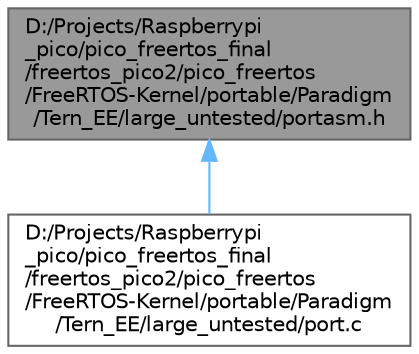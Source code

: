 digraph "D:/Projects/Raspberrypi_pico/pico_freertos_final/freertos_pico2/pico_freertos/FreeRTOS-Kernel/portable/Paradigm/Tern_EE/large_untested/portasm.h"
{
 // LATEX_PDF_SIZE
  bgcolor="transparent";
  edge [fontname=Helvetica,fontsize=10,labelfontname=Helvetica,labelfontsize=10];
  node [fontname=Helvetica,fontsize=10,shape=box,height=0.2,width=0.4];
  Node1 [id="Node000001",label="D:/Projects/Raspberrypi\l_pico/pico_freertos_final\l/freertos_pico2/pico_freertos\l/FreeRTOS-Kernel/portable/Paradigm\l/Tern_EE/large_untested/portasm.h",height=0.2,width=0.4,color="gray40", fillcolor="grey60", style="filled", fontcolor="black",tooltip=" "];
  Node1 -> Node2 [id="edge1_Node000001_Node000002",dir="back",color="steelblue1",style="solid",tooltip=" "];
  Node2 [id="Node000002",label="D:/Projects/Raspberrypi\l_pico/pico_freertos_final\l/freertos_pico2/pico_freertos\l/FreeRTOS-Kernel/portable/Paradigm\l/Tern_EE/large_untested/port.c",height=0.2,width=0.4,color="grey40", fillcolor="white", style="filled",URL="$_paradigm_2_tern___e_e_2large__untested_2port_8c.html",tooltip=" "];
}
